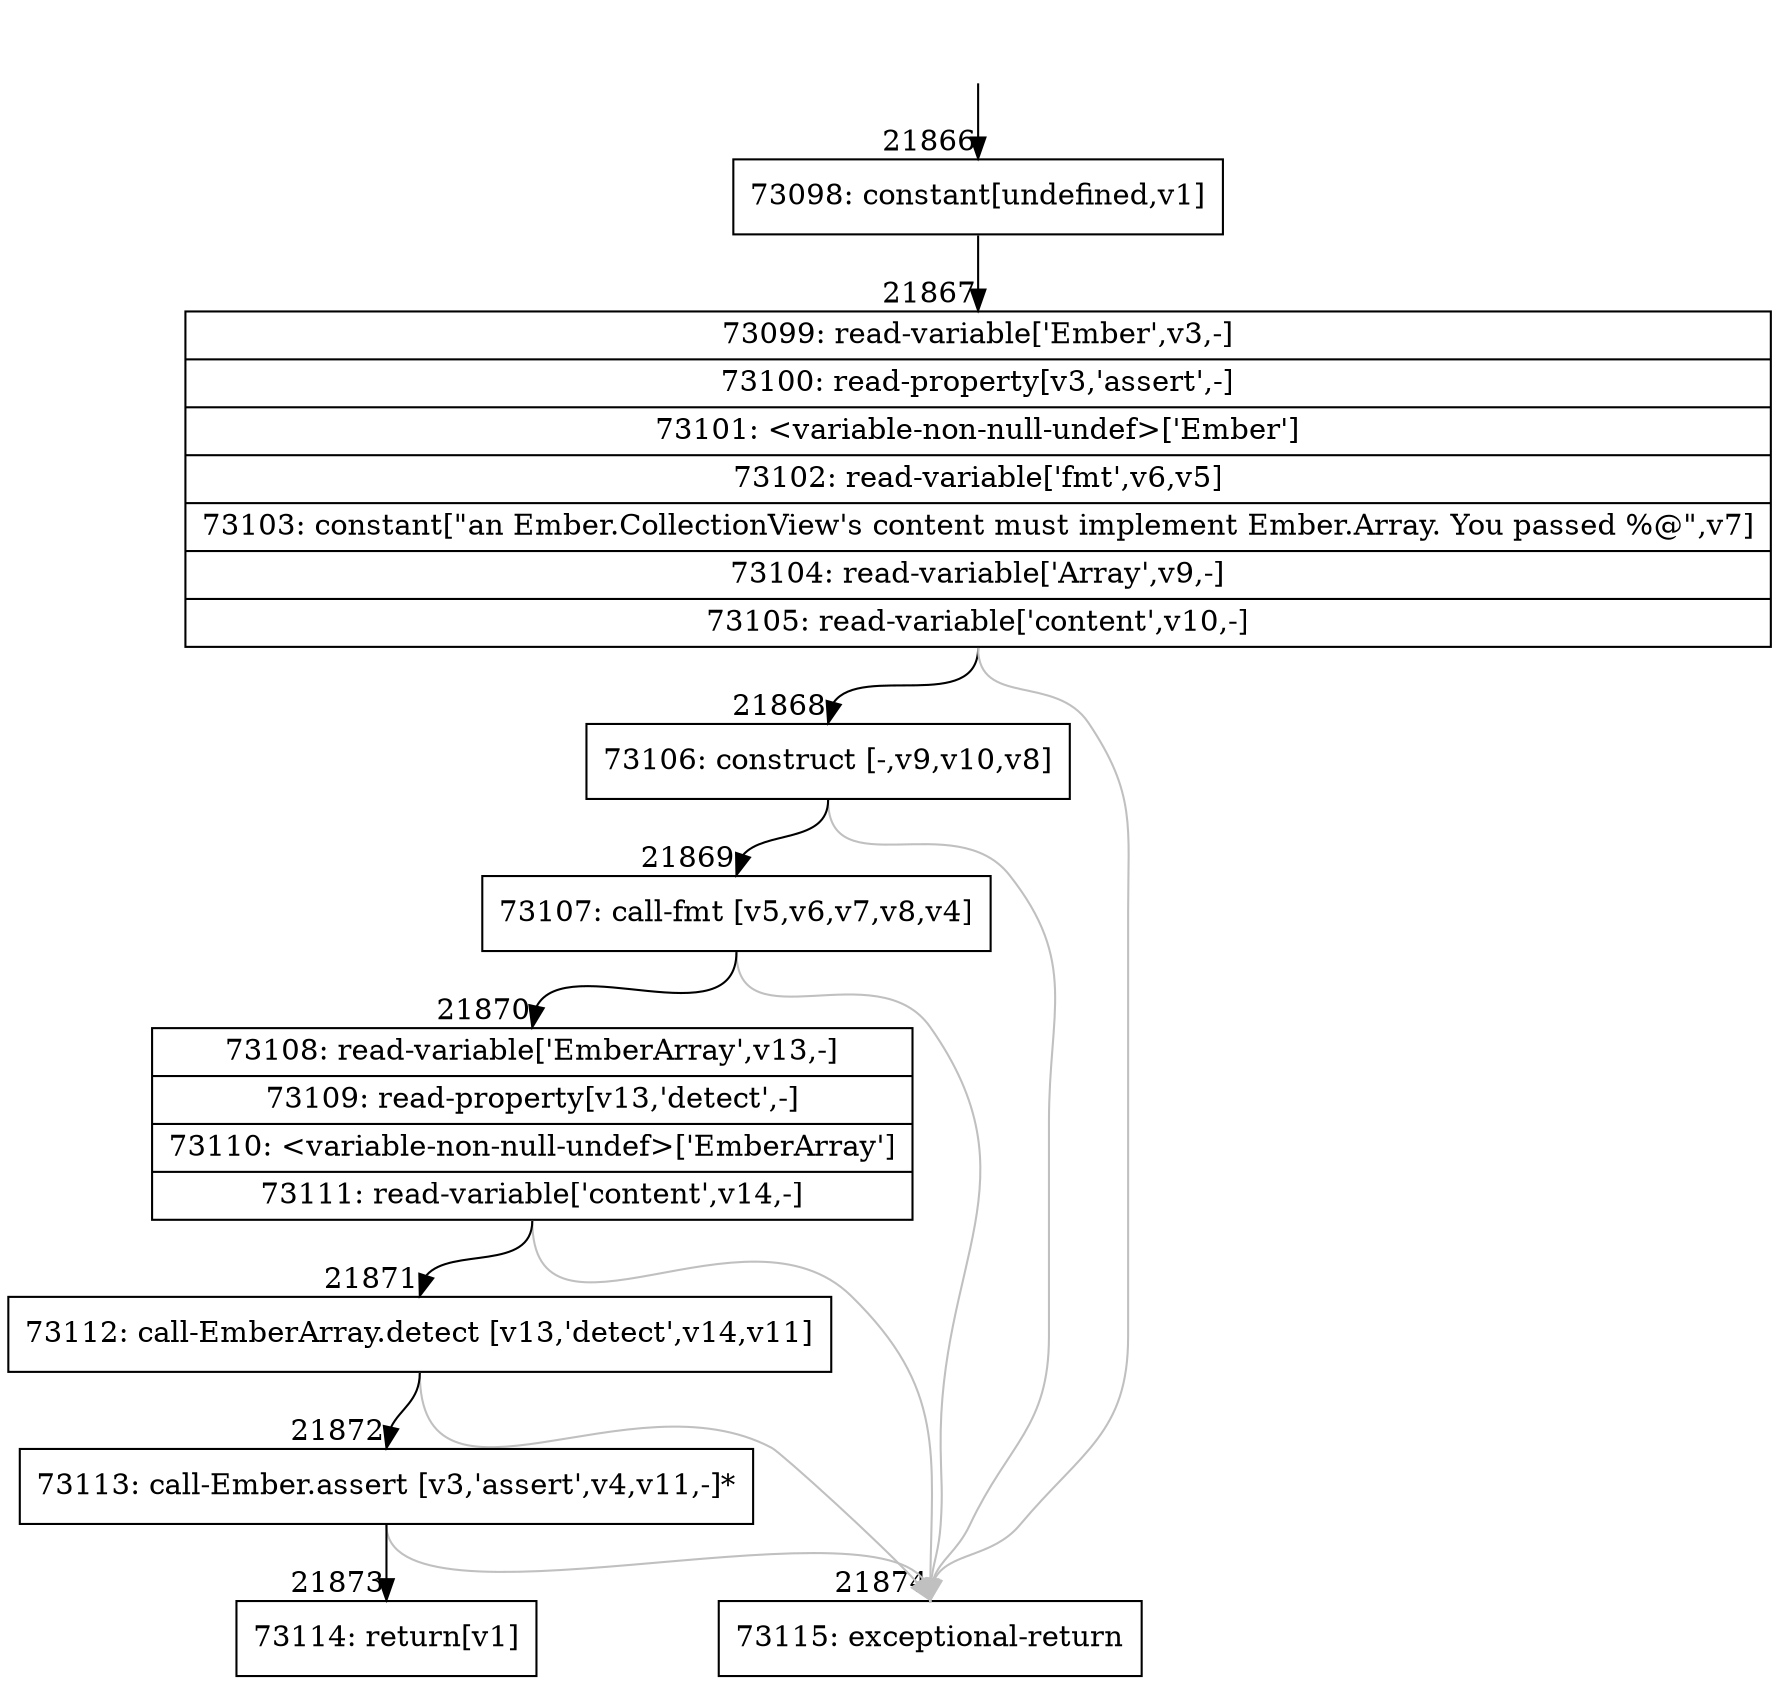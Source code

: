 digraph {
rankdir="TD"
BB_entry1913[shape=none,label=""];
BB_entry1913 -> BB21866 [tailport=s, headport=n, headlabel="    21866"]
BB21866 [shape=record label="{73098: constant[undefined,v1]}" ] 
BB21866 -> BB21867 [tailport=s, headport=n, headlabel="      21867"]
BB21867 [shape=record label="{73099: read-variable['Ember',v3,-]|73100: read-property[v3,'assert',-]|73101: \<variable-non-null-undef\>['Ember']|73102: read-variable['fmt',v6,v5]|73103: constant[\"an Ember.CollectionView's content must implement Ember.Array. You passed %@\",v7]|73104: read-variable['Array',v9,-]|73105: read-variable['content',v10,-]}" ] 
BB21867 -> BB21868 [tailport=s, headport=n, headlabel="      21868"]
BB21867 -> BB21874 [tailport=s, headport=n, color=gray, headlabel="      21874"]
BB21868 [shape=record label="{73106: construct [-,v9,v10,v8]}" ] 
BB21868 -> BB21869 [tailport=s, headport=n, headlabel="      21869"]
BB21868 -> BB21874 [tailport=s, headport=n, color=gray]
BB21869 [shape=record label="{73107: call-fmt [v5,v6,v7,v8,v4]}" ] 
BB21869 -> BB21870 [tailport=s, headport=n, headlabel="      21870"]
BB21869 -> BB21874 [tailport=s, headport=n, color=gray]
BB21870 [shape=record label="{73108: read-variable['EmberArray',v13,-]|73109: read-property[v13,'detect',-]|73110: \<variable-non-null-undef\>['EmberArray']|73111: read-variable['content',v14,-]}" ] 
BB21870 -> BB21871 [tailport=s, headport=n, headlabel="      21871"]
BB21870 -> BB21874 [tailport=s, headport=n, color=gray]
BB21871 [shape=record label="{73112: call-EmberArray.detect [v13,'detect',v14,v11]}" ] 
BB21871 -> BB21872 [tailport=s, headport=n, headlabel="      21872"]
BB21871 -> BB21874 [tailport=s, headport=n, color=gray]
BB21872 [shape=record label="{73113: call-Ember.assert [v3,'assert',v4,v11,-]*}" ] 
BB21872 -> BB21873 [tailport=s, headport=n, headlabel="      21873"]
BB21872 -> BB21874 [tailport=s, headport=n, color=gray]
BB21873 [shape=record label="{73114: return[v1]}" ] 
BB21874 [shape=record label="{73115: exceptional-return}" ] 
//#$~ 41111
}
